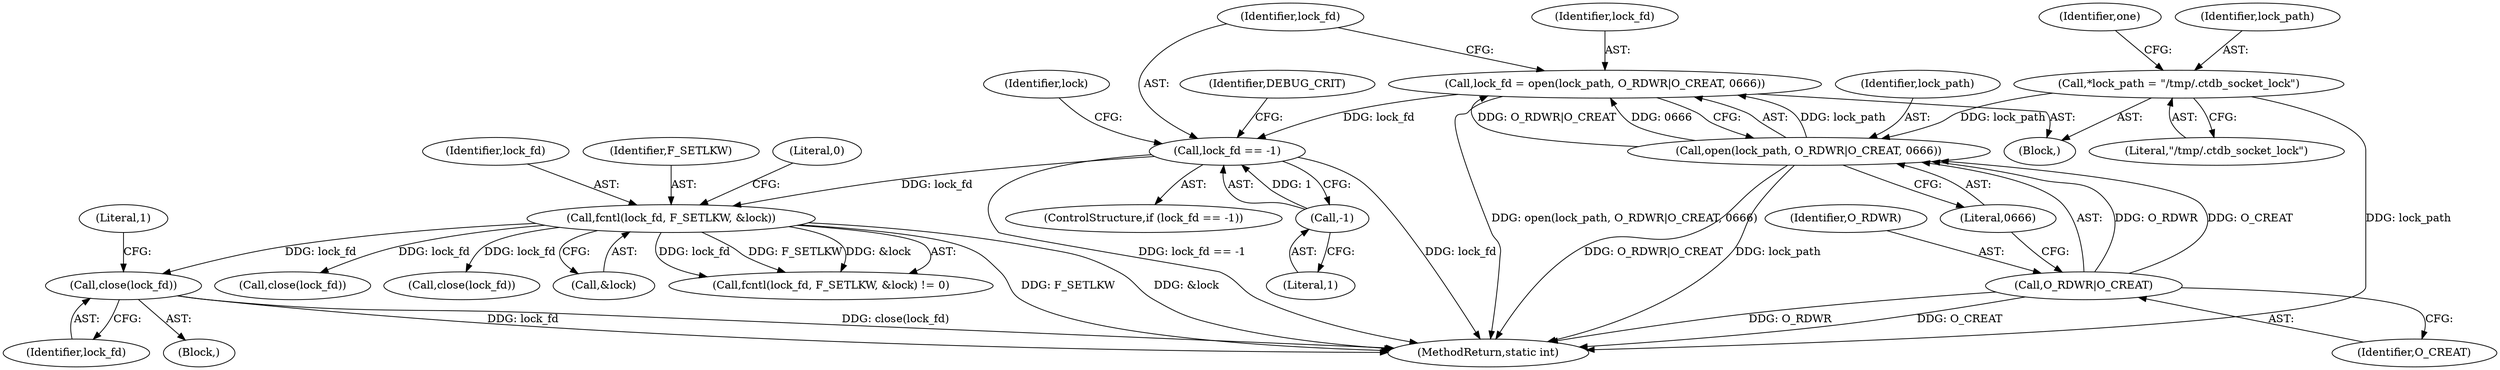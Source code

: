 digraph "0_samba_b9b9f6738fba5c32e87cb9c36b358355b444fb9b@API" {
"1000193" [label="(Call,close(lock_fd))"];
"1000181" [label="(Call,fcntl(lock_fd, F_SETLKW, &lock))"];
"1000141" [label="(Call,lock_fd == -1)"];
"1000132" [label="(Call,lock_fd = open(lock_path, O_RDWR|O_CREAT, 0666))"];
"1000134" [label="(Call,open(lock_path, O_RDWR|O_CREAT, 0666))"];
"1000109" [label="(Call,*lock_path = \"/tmp/.ctdb_socket_lock\")"];
"1000136" [label="(Call,O_RDWR|O_CREAT)"];
"1000143" [label="(Call,-1)"];
"1000483" [label="(Call,close(lock_fd))"];
"1000134" [label="(Call,open(lock_path, O_RDWR|O_CREAT, 0666))"];
"1000140" [label="(ControlStructure,if (lock_fd == -1))"];
"1000135" [label="(Identifier,lock_path)"];
"1000141" [label="(Call,lock_fd == -1)"];
"1000104" [label="(Block,)"];
"1000143" [label="(Call,-1)"];
"1000488" [label="(Call,close(lock_fd))"];
"1000109" [label="(Call,*lock_path = \"/tmp/.ctdb_socket_lock\")"];
"1000110" [label="(Identifier,lock_path)"];
"1000181" [label="(Call,fcntl(lock_fd, F_SETLKW, &lock))"];
"1000182" [label="(Identifier,lock_fd)"];
"1000197" [label="(Literal,1)"];
"1000184" [label="(Call,&lock)"];
"1000144" [label="(Literal,1)"];
"1000183" [label="(Identifier,F_SETLKW)"];
"1000136" [label="(Call,O_RDWR|O_CREAT)"];
"1000147" [label="(Identifier,DEBUG_CRIT)"];
"1000194" [label="(Identifier,lock_fd)"];
"1000193" [label="(Call,close(lock_fd))"];
"1000186" [label="(Literal,0)"];
"1000111" [label="(Literal,\"/tmp/.ctdb_socket_lock\")"];
"1000138" [label="(Identifier,O_CREAT)"];
"1000137" [label="(Identifier,O_RDWR)"];
"1000139" [label="(Literal,0666)"];
"1000156" [label="(Identifier,lock)"];
"1000132" [label="(Call,lock_fd = open(lock_path, O_RDWR|O_CREAT, 0666))"];
"1000115" [label="(Identifier,one)"];
"1000503" [label="(MethodReturn,static int)"];
"1000187" [label="(Block,)"];
"1000142" [label="(Identifier,lock_fd)"];
"1000133" [label="(Identifier,lock_fd)"];
"1000180" [label="(Call,fcntl(lock_fd, F_SETLKW, &lock) != 0)"];
"1000193" -> "1000187"  [label="AST: "];
"1000193" -> "1000194"  [label="CFG: "];
"1000194" -> "1000193"  [label="AST: "];
"1000197" -> "1000193"  [label="CFG: "];
"1000193" -> "1000503"  [label="DDG: lock_fd"];
"1000193" -> "1000503"  [label="DDG: close(lock_fd)"];
"1000181" -> "1000193"  [label="DDG: lock_fd"];
"1000181" -> "1000180"  [label="AST: "];
"1000181" -> "1000184"  [label="CFG: "];
"1000182" -> "1000181"  [label="AST: "];
"1000183" -> "1000181"  [label="AST: "];
"1000184" -> "1000181"  [label="AST: "];
"1000186" -> "1000181"  [label="CFG: "];
"1000181" -> "1000503"  [label="DDG: &lock"];
"1000181" -> "1000503"  [label="DDG: F_SETLKW"];
"1000181" -> "1000180"  [label="DDG: lock_fd"];
"1000181" -> "1000180"  [label="DDG: F_SETLKW"];
"1000181" -> "1000180"  [label="DDG: &lock"];
"1000141" -> "1000181"  [label="DDG: lock_fd"];
"1000181" -> "1000483"  [label="DDG: lock_fd"];
"1000181" -> "1000488"  [label="DDG: lock_fd"];
"1000141" -> "1000140"  [label="AST: "];
"1000141" -> "1000143"  [label="CFG: "];
"1000142" -> "1000141"  [label="AST: "];
"1000143" -> "1000141"  [label="AST: "];
"1000147" -> "1000141"  [label="CFG: "];
"1000156" -> "1000141"  [label="CFG: "];
"1000141" -> "1000503"  [label="DDG: lock_fd"];
"1000141" -> "1000503"  [label="DDG: lock_fd == -1"];
"1000132" -> "1000141"  [label="DDG: lock_fd"];
"1000143" -> "1000141"  [label="DDG: 1"];
"1000132" -> "1000104"  [label="AST: "];
"1000132" -> "1000134"  [label="CFG: "];
"1000133" -> "1000132"  [label="AST: "];
"1000134" -> "1000132"  [label="AST: "];
"1000142" -> "1000132"  [label="CFG: "];
"1000132" -> "1000503"  [label="DDG: open(lock_path, O_RDWR|O_CREAT, 0666)"];
"1000134" -> "1000132"  [label="DDG: lock_path"];
"1000134" -> "1000132"  [label="DDG: O_RDWR|O_CREAT"];
"1000134" -> "1000132"  [label="DDG: 0666"];
"1000134" -> "1000139"  [label="CFG: "];
"1000135" -> "1000134"  [label="AST: "];
"1000136" -> "1000134"  [label="AST: "];
"1000139" -> "1000134"  [label="AST: "];
"1000134" -> "1000503"  [label="DDG: lock_path"];
"1000134" -> "1000503"  [label="DDG: O_RDWR|O_CREAT"];
"1000109" -> "1000134"  [label="DDG: lock_path"];
"1000136" -> "1000134"  [label="DDG: O_RDWR"];
"1000136" -> "1000134"  [label="DDG: O_CREAT"];
"1000109" -> "1000104"  [label="AST: "];
"1000109" -> "1000111"  [label="CFG: "];
"1000110" -> "1000109"  [label="AST: "];
"1000111" -> "1000109"  [label="AST: "];
"1000115" -> "1000109"  [label="CFG: "];
"1000109" -> "1000503"  [label="DDG: lock_path"];
"1000136" -> "1000138"  [label="CFG: "];
"1000137" -> "1000136"  [label="AST: "];
"1000138" -> "1000136"  [label="AST: "];
"1000139" -> "1000136"  [label="CFG: "];
"1000136" -> "1000503"  [label="DDG: O_CREAT"];
"1000136" -> "1000503"  [label="DDG: O_RDWR"];
"1000143" -> "1000144"  [label="CFG: "];
"1000144" -> "1000143"  [label="AST: "];
}
